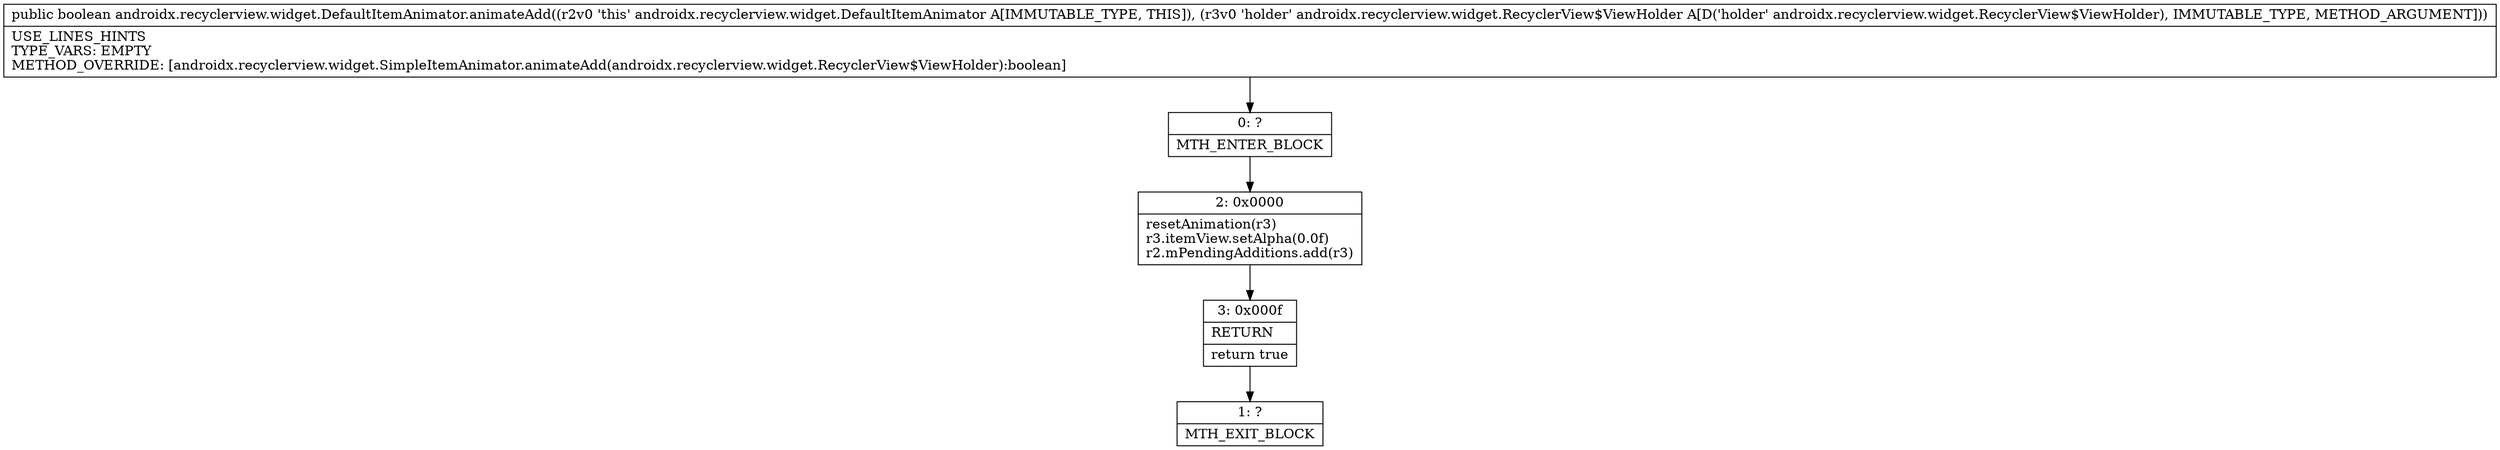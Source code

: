 digraph "CFG forandroidx.recyclerview.widget.DefaultItemAnimator.animateAdd(Landroidx\/recyclerview\/widget\/RecyclerView$ViewHolder;)Z" {
Node_0 [shape=record,label="{0\:\ ?|MTH_ENTER_BLOCK\l}"];
Node_2 [shape=record,label="{2\:\ 0x0000|resetAnimation(r3)\lr3.itemView.setAlpha(0.0f)\lr2.mPendingAdditions.add(r3)\l}"];
Node_3 [shape=record,label="{3\:\ 0x000f|RETURN\l|return true\l}"];
Node_1 [shape=record,label="{1\:\ ?|MTH_EXIT_BLOCK\l}"];
MethodNode[shape=record,label="{public boolean androidx.recyclerview.widget.DefaultItemAnimator.animateAdd((r2v0 'this' androidx.recyclerview.widget.DefaultItemAnimator A[IMMUTABLE_TYPE, THIS]), (r3v0 'holder' androidx.recyclerview.widget.RecyclerView$ViewHolder A[D('holder' androidx.recyclerview.widget.RecyclerView$ViewHolder), IMMUTABLE_TYPE, METHOD_ARGUMENT]))  | USE_LINES_HINTS\lTYPE_VARS: EMPTY\lMETHOD_OVERRIDE: [androidx.recyclerview.widget.SimpleItemAnimator.animateAdd(androidx.recyclerview.widget.RecyclerView$ViewHolder):boolean]\l}"];
MethodNode -> Node_0;Node_0 -> Node_2;
Node_2 -> Node_3;
Node_3 -> Node_1;
}

